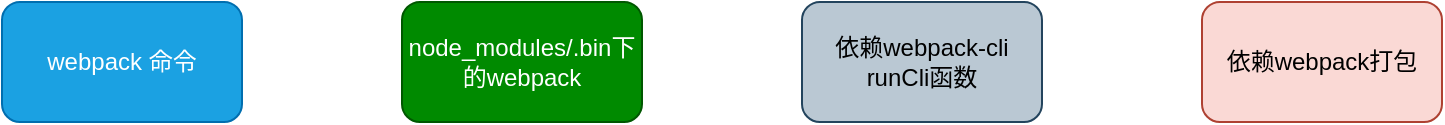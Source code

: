 <mxfile>
    <diagram id="1m79wMkPODpHkJJGg7q8" name="第 1 页">
        <mxGraphModel dx="772" dy="468" grid="1" gridSize="10" guides="1" tooltips="1" connect="1" arrows="1" fold="1" page="1" pageScale="1" pageWidth="1654" pageHeight="1169" math="0" shadow="0">
            <root>
                <mxCell id="0"/>
                <mxCell id="1" parent="0"/>
                <mxCell id="2" value="webpack 命令" style="rounded=1;whiteSpace=wrap;html=1;fillColor=#1ba1e2;fontColor=#ffffff;strokeColor=#006EAF;" vertex="1" parent="1">
                    <mxGeometry x="40" y="160" width="120" height="60" as="geometry"/>
                </mxCell>
                <mxCell id="3" value="node_modules/.bin下的webpack" style="rounded=1;whiteSpace=wrap;html=1;fillColor=#008a00;fontColor=#ffffff;strokeColor=#005700;" vertex="1" parent="1">
                    <mxGeometry x="240" y="160" width="120" height="60" as="geometry"/>
                </mxCell>
                <mxCell id="4" value="&lt;font color=&quot;#000000&quot;&gt;依赖webpack-cli&lt;br&gt;runCli函数&lt;/font&gt;" style="rounded=1;whiteSpace=wrap;html=1;fillColor=#bac8d3;strokeColor=#23445d;" vertex="1" parent="1">
                    <mxGeometry x="440" y="160" width="120" height="60" as="geometry"/>
                </mxCell>
                <mxCell id="5" value="&lt;font color=&quot;#000000&quot;&gt;依赖webpack打包&lt;/font&gt;" style="rounded=1;whiteSpace=wrap;html=1;fillColor=#fad9d5;strokeColor=#ae4132;" vertex="1" parent="1">
                    <mxGeometry x="640" y="160" width="120" height="60" as="geometry"/>
                </mxCell>
            </root>
        </mxGraphModel>
    </diagram>
</mxfile>